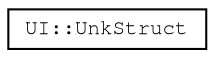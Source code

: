 digraph "Graphical Class Hierarchy"
{
 // LATEX_PDF_SIZE
  edge [fontname="FreeMono",fontsize="10",labelfontname="FreeMono",labelfontsize="10"];
  node [fontname="FreeMono",fontsize="10",shape=record];
  rankdir="LR";
  Node0 [label="UI::UnkStruct",height=0.2,width=0.4,color="black", fillcolor="white", style="filled",URL="$struct_u_i_1_1_unk_struct.html",tooltip=" "];
}
